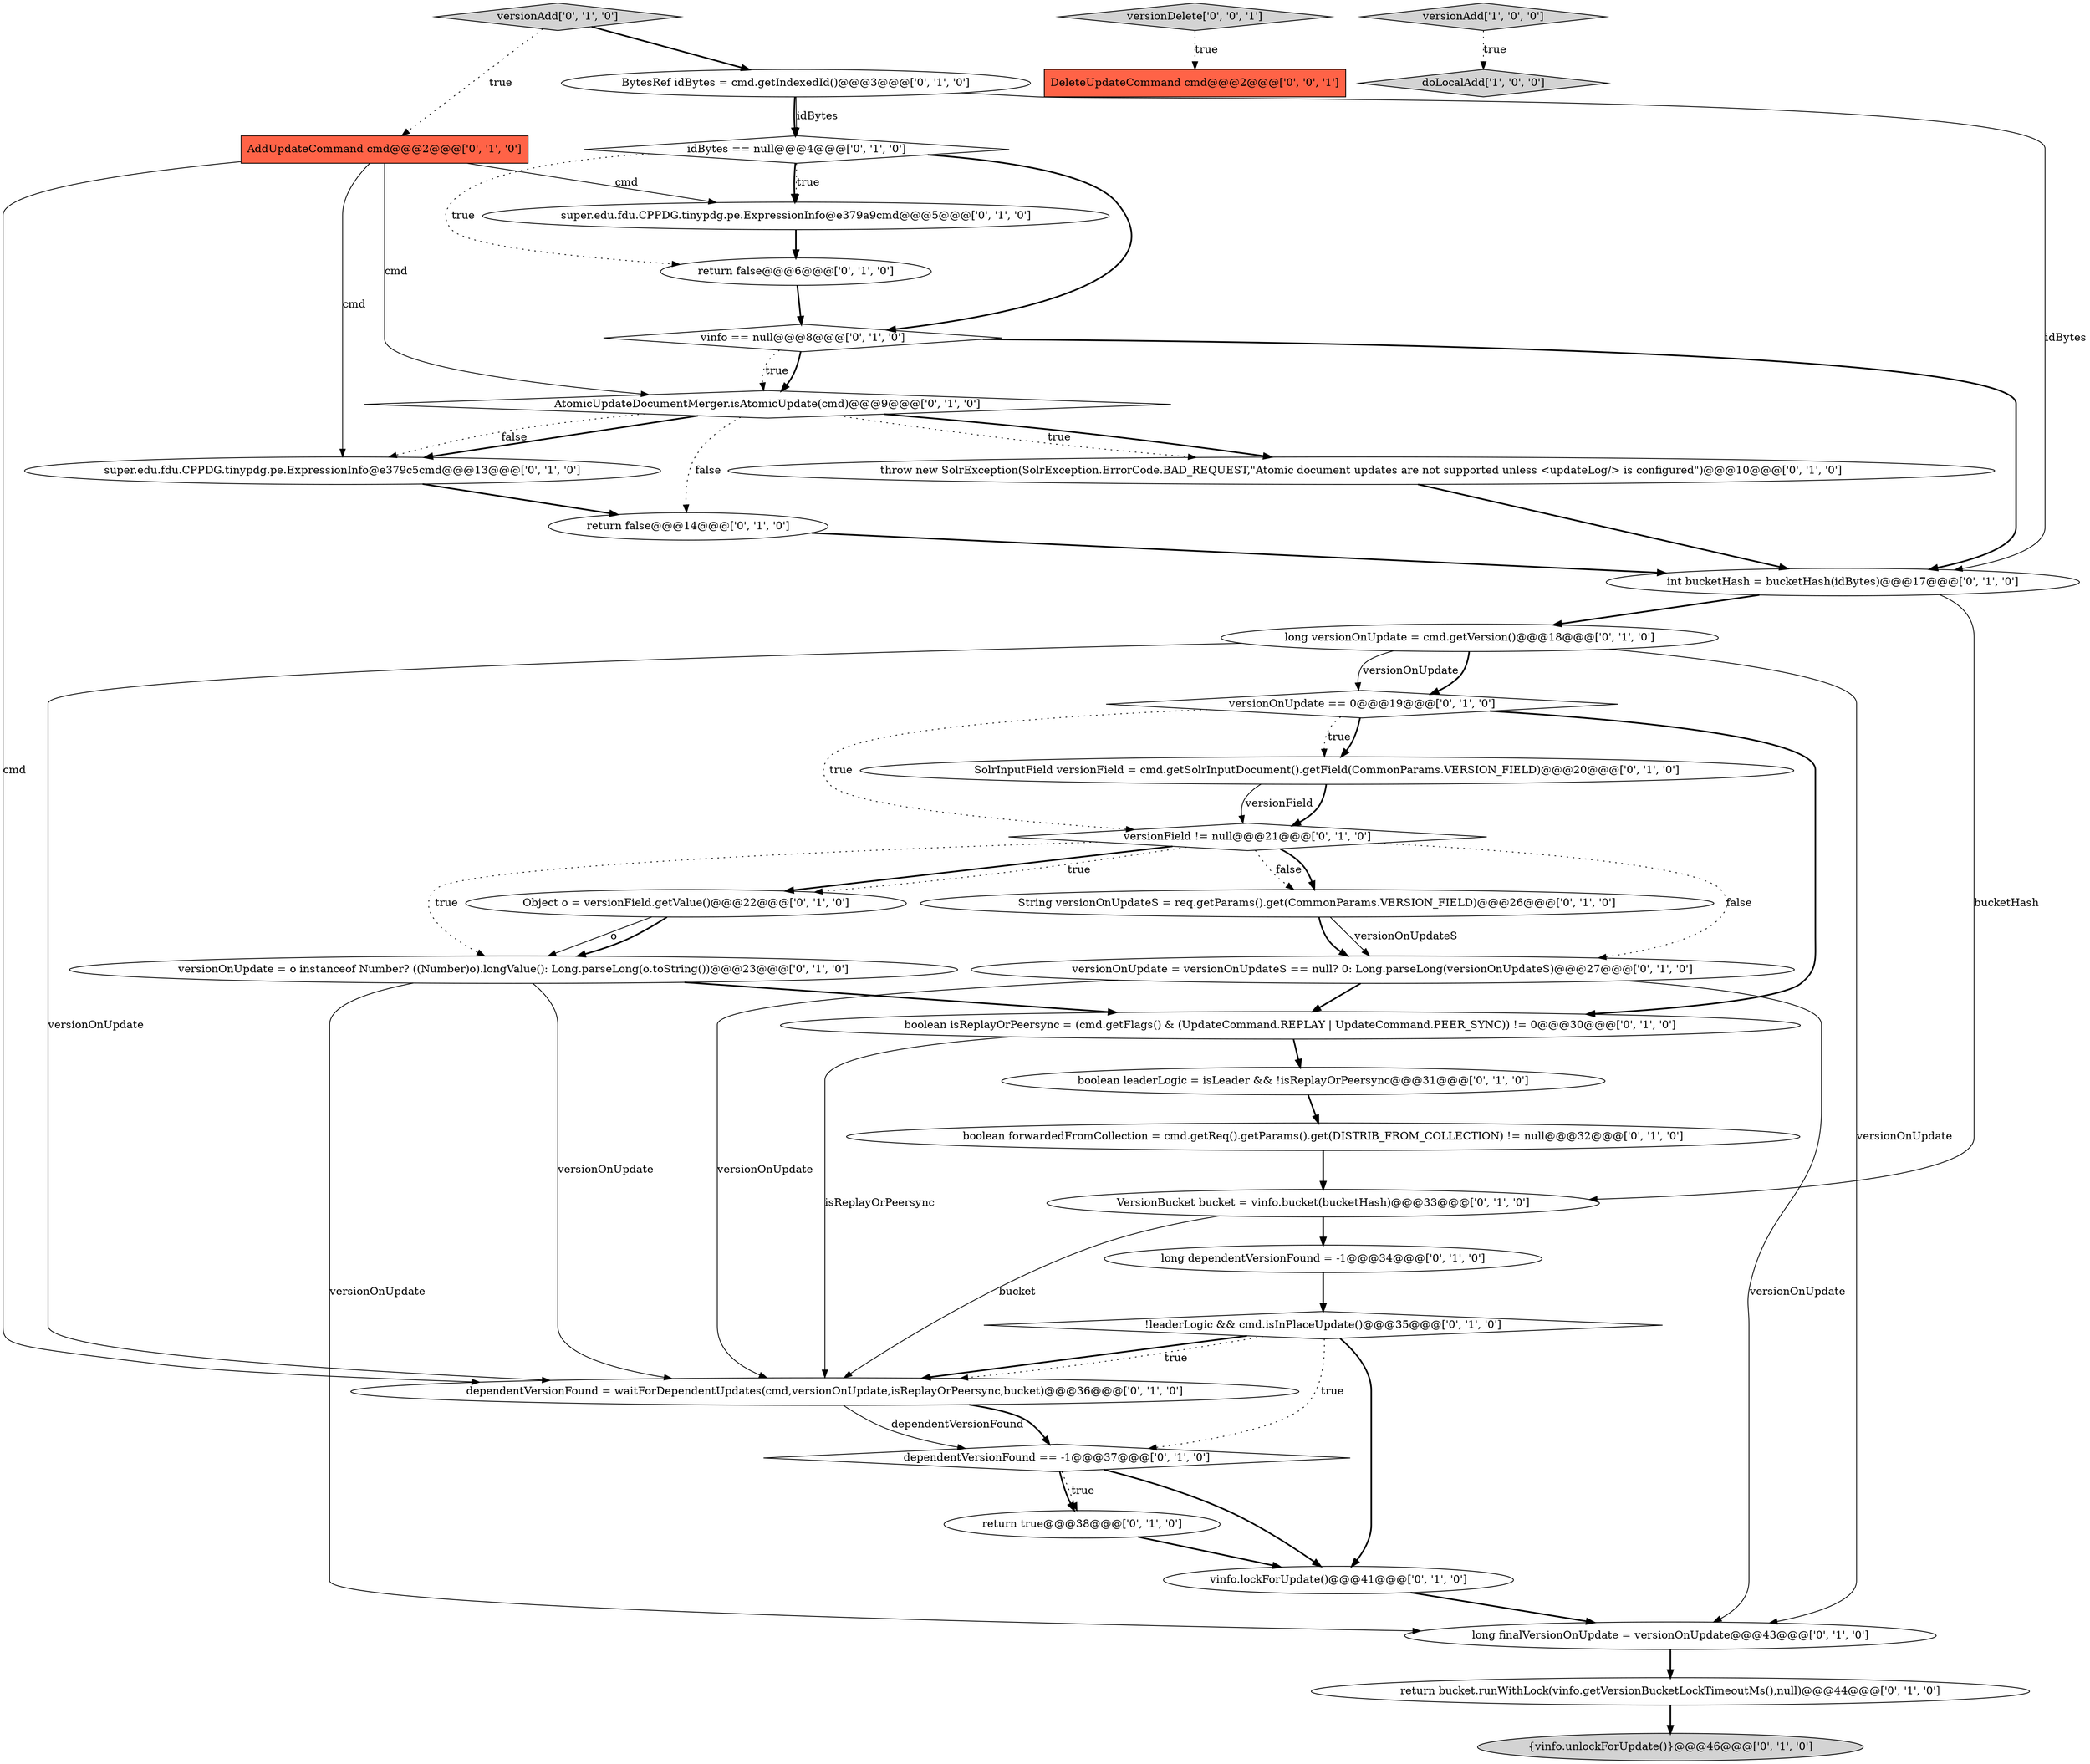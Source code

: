 digraph {
32 [style = filled, label = "AtomicUpdateDocumentMerger.isAtomicUpdate(cmd)@@@9@@@['0', '1', '0']", fillcolor = white, shape = diamond image = "AAA0AAABBB2BBB"];
14 [style = filled, label = "dependentVersionFound == -1@@@37@@@['0', '1', '0']", fillcolor = white, shape = diamond image = "AAA0AAABBB2BBB"];
3 [style = filled, label = "super.edu.fdu.CPPDG.tinypdg.pe.ExpressionInfo@e379c5cmd@@@13@@@['0', '1', '0']", fillcolor = white, shape = ellipse image = "AAA0AAABBB2BBB"];
7 [style = filled, label = "return bucket.runWithLock(vinfo.getVersionBucketLockTimeoutMs(),null)@@@44@@@['0', '1', '0']", fillcolor = white, shape = ellipse image = "AAA1AAABBB2BBB"];
12 [style = filled, label = "SolrInputField versionField = cmd.getSolrInputDocument().getField(CommonParams.VERSION_FIELD)@@@20@@@['0', '1', '0']", fillcolor = white, shape = ellipse image = "AAA0AAABBB2BBB"];
17 [style = filled, label = "!leaderLogic && cmd.isInPlaceUpdate()@@@35@@@['0', '1', '0']", fillcolor = white, shape = diamond image = "AAA0AAABBB2BBB"];
19 [style = filled, label = "return false@@@14@@@['0', '1', '0']", fillcolor = white, shape = ellipse image = "AAA0AAABBB2BBB"];
33 [style = filled, label = "long versionOnUpdate = cmd.getVersion()@@@18@@@['0', '1', '0']", fillcolor = white, shape = ellipse image = "AAA0AAABBB2BBB"];
28 [style = filled, label = "AddUpdateCommand cmd@@@2@@@['0', '1', '0']", fillcolor = tomato, shape = box image = "AAA0AAABBB2BBB"];
2 [style = filled, label = "VersionBucket bucket = vinfo.bucket(bucketHash)@@@33@@@['0', '1', '0']", fillcolor = white, shape = ellipse image = "AAA0AAABBB2BBB"];
35 [style = filled, label = "versionDelete['0', '0', '1']", fillcolor = lightgray, shape = diamond image = "AAA0AAABBB3BBB"];
26 [style = filled, label = "Object o = versionField.getValue()@@@22@@@['0', '1', '0']", fillcolor = white, shape = ellipse image = "AAA0AAABBB2BBB"];
21 [style = filled, label = "String versionOnUpdateS = req.getParams().get(CommonParams.VERSION_FIELD)@@@26@@@['0', '1', '0']", fillcolor = white, shape = ellipse image = "AAA0AAABBB2BBB"];
31 [style = filled, label = "BytesRef idBytes = cmd.getIndexedId()@@@3@@@['0', '1', '0']", fillcolor = white, shape = ellipse image = "AAA0AAABBB2BBB"];
30 [style = filled, label = "versionOnUpdate = o instanceof Number? ((Number)o).longValue(): Long.parseLong(o.toString())@@@23@@@['0', '1', '0']", fillcolor = white, shape = ellipse image = "AAA0AAABBB2BBB"];
29 [style = filled, label = "versionOnUpdate == 0@@@19@@@['0', '1', '0']", fillcolor = white, shape = diamond image = "AAA0AAABBB2BBB"];
8 [style = filled, label = "{vinfo.unlockForUpdate()}@@@46@@@['0', '1', '0']", fillcolor = lightgray, shape = ellipse image = "AAA0AAABBB2BBB"];
1 [style = filled, label = "doLocalAdd['1', '0', '0']", fillcolor = lightgray, shape = diamond image = "AAA0AAABBB1BBB"];
36 [style = filled, label = "DeleteUpdateCommand cmd@@@2@@@['0', '0', '1']", fillcolor = tomato, shape = box image = "AAA0AAABBB3BBB"];
16 [style = filled, label = "boolean forwardedFromCollection = cmd.getReq().getParams().get(DISTRIB_FROM_COLLECTION) != null@@@32@@@['0', '1', '0']", fillcolor = white, shape = ellipse image = "AAA0AAABBB2BBB"];
4 [style = filled, label = "versionField != null@@@21@@@['0', '1', '0']", fillcolor = white, shape = diamond image = "AAA0AAABBB2BBB"];
22 [style = filled, label = "long finalVersionOnUpdate = versionOnUpdate@@@43@@@['0', '1', '0']", fillcolor = white, shape = ellipse image = "AAA0AAABBB2BBB"];
25 [style = filled, label = "dependentVersionFound = waitForDependentUpdates(cmd,versionOnUpdate,isReplayOrPeersync,bucket)@@@36@@@['0', '1', '0']", fillcolor = white, shape = ellipse image = "AAA0AAABBB2BBB"];
15 [style = filled, label = "return false@@@6@@@['0', '1', '0']", fillcolor = white, shape = ellipse image = "AAA0AAABBB2BBB"];
10 [style = filled, label = "super.edu.fdu.CPPDG.tinypdg.pe.ExpressionInfo@e379a9cmd@@@5@@@['0', '1', '0']", fillcolor = white, shape = ellipse image = "AAA0AAABBB2BBB"];
6 [style = filled, label = "idBytes == null@@@4@@@['0', '1', '0']", fillcolor = white, shape = diamond image = "AAA0AAABBB2BBB"];
24 [style = filled, label = "long dependentVersionFound = -1@@@34@@@['0', '1', '0']", fillcolor = white, shape = ellipse image = "AAA0AAABBB2BBB"];
20 [style = filled, label = "versionOnUpdate = versionOnUpdateS == null? 0: Long.parseLong(versionOnUpdateS)@@@27@@@['0', '1', '0']", fillcolor = white, shape = ellipse image = "AAA0AAABBB2BBB"];
18 [style = filled, label = "vinfo.lockForUpdate()@@@41@@@['0', '1', '0']", fillcolor = white, shape = ellipse image = "AAA0AAABBB2BBB"];
23 [style = filled, label = "int bucketHash = bucketHash(idBytes)@@@17@@@['0', '1', '0']", fillcolor = white, shape = ellipse image = "AAA0AAABBB2BBB"];
9 [style = filled, label = "versionAdd['0', '1', '0']", fillcolor = lightgray, shape = diamond image = "AAA0AAABBB2BBB"];
5 [style = filled, label = "boolean leaderLogic = isLeader && !isReplayOrPeersync@@@31@@@['0', '1', '0']", fillcolor = white, shape = ellipse image = "AAA0AAABBB2BBB"];
11 [style = filled, label = "vinfo == null@@@8@@@['0', '1', '0']", fillcolor = white, shape = diamond image = "AAA0AAABBB2BBB"];
34 [style = filled, label = "throw new SolrException(SolrException.ErrorCode.BAD_REQUEST,\"Atomic document updates are not supported unless <updateLog/> is configured\")@@@10@@@['0', '1', '0']", fillcolor = white, shape = ellipse image = "AAA0AAABBB2BBB"];
13 [style = filled, label = "return true@@@38@@@['0', '1', '0']", fillcolor = white, shape = ellipse image = "AAA0AAABBB2BBB"];
27 [style = filled, label = "boolean isReplayOrPeersync = (cmd.getFlags() & (UpdateCommand.REPLAY | UpdateCommand.PEER_SYNC)) != 0@@@30@@@['0', '1', '0']", fillcolor = white, shape = ellipse image = "AAA0AAABBB2BBB"];
0 [style = filled, label = "versionAdd['1', '0', '0']", fillcolor = lightgray, shape = diamond image = "AAA0AAABBB1BBB"];
4->20 [style = dotted, label="false"];
20->27 [style = bold, label=""];
29->27 [style = bold, label=""];
0->1 [style = dotted, label="true"];
17->14 [style = dotted, label="true"];
23->2 [style = solid, label="bucketHash"];
9->28 [style = dotted, label="true"];
7->8 [style = bold, label=""];
26->30 [style = solid, label="o"];
25->14 [style = solid, label="dependentVersionFound"];
4->26 [style = bold, label=""];
14->18 [style = bold, label=""];
35->36 [style = dotted, label="true"];
18->22 [style = bold, label=""];
6->11 [style = bold, label=""];
12->4 [style = bold, label=""];
34->23 [style = bold, label=""];
4->30 [style = dotted, label="true"];
24->17 [style = bold, label=""];
14->13 [style = bold, label=""];
23->33 [style = bold, label=""];
25->14 [style = bold, label=""];
4->26 [style = dotted, label="true"];
9->31 [style = bold, label=""];
19->23 [style = bold, label=""];
31->6 [style = solid, label="idBytes"];
4->21 [style = dotted, label="false"];
13->18 [style = bold, label=""];
11->32 [style = bold, label=""];
29->12 [style = dotted, label="true"];
6->10 [style = bold, label=""];
31->23 [style = solid, label="idBytes"];
30->27 [style = bold, label=""];
16->2 [style = bold, label=""];
28->3 [style = solid, label="cmd"];
14->13 [style = dotted, label="true"];
21->20 [style = bold, label=""];
6->10 [style = dotted, label="true"];
27->25 [style = solid, label="isReplayOrPeersync"];
31->6 [style = bold, label=""];
15->11 [style = bold, label=""];
32->34 [style = dotted, label="true"];
17->25 [style = bold, label=""];
27->5 [style = bold, label=""];
22->7 [style = bold, label=""];
3->19 [style = bold, label=""];
11->23 [style = bold, label=""];
32->3 [style = bold, label=""];
33->29 [style = solid, label="versionOnUpdate"];
21->20 [style = solid, label="versionOnUpdateS"];
32->19 [style = dotted, label="false"];
2->25 [style = solid, label="bucket"];
2->24 [style = bold, label=""];
20->22 [style = solid, label="versionOnUpdate"];
32->3 [style = dotted, label="false"];
10->15 [style = bold, label=""];
12->4 [style = solid, label="versionField"];
30->22 [style = solid, label="versionOnUpdate"];
20->25 [style = solid, label="versionOnUpdate"];
32->34 [style = bold, label=""];
29->12 [style = bold, label=""];
11->32 [style = dotted, label="true"];
28->10 [style = solid, label="cmd"];
28->25 [style = solid, label="cmd"];
26->30 [style = bold, label=""];
4->21 [style = bold, label=""];
33->25 [style = solid, label="versionOnUpdate"];
33->22 [style = solid, label="versionOnUpdate"];
29->4 [style = dotted, label="true"];
30->25 [style = solid, label="versionOnUpdate"];
33->29 [style = bold, label=""];
28->32 [style = solid, label="cmd"];
17->25 [style = dotted, label="true"];
5->16 [style = bold, label=""];
6->15 [style = dotted, label="true"];
17->18 [style = bold, label=""];
}
